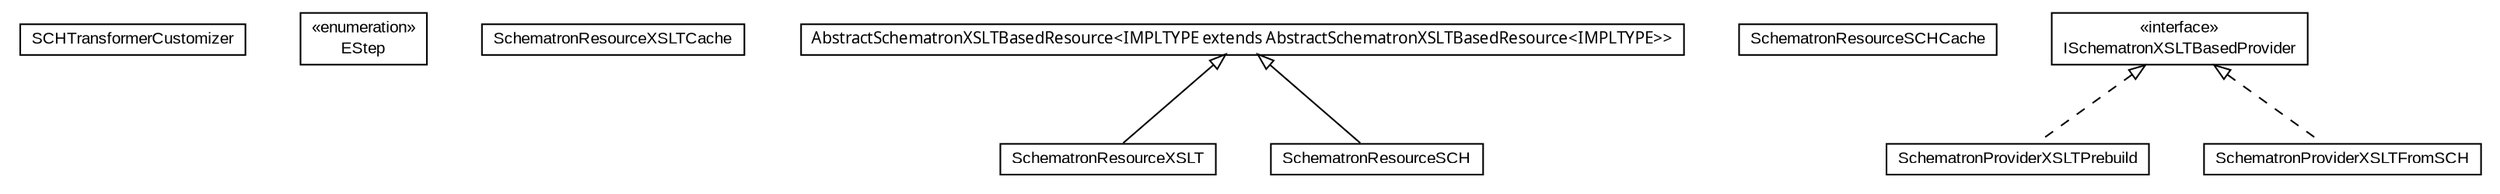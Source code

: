#!/usr/local/bin/dot
#
# Class diagram 
# Generated by UMLGraph version 5.1 (http://www.umlgraph.org/)
#

digraph G {
	edge [fontname="arial",fontsize=10,labelfontname="arial",labelfontsize=10];
	node [fontname="arial",fontsize=10,shape=plaintext];
	nodesep=0.25;
	ranksep=0.5;
	// com.helger.schematron.xslt.SCHTransformerCustomizer
	c2282 [label=<<table title="com.helger.schematron.xslt.SCHTransformerCustomizer" border="0" cellborder="1" cellspacing="0" cellpadding="2" port="p" href="./SCHTransformerCustomizer.html">
		<tr><td><table border="0" cellspacing="0" cellpadding="1">
<tr><td align="center" balign="center"> SCHTransformerCustomizer </td></tr>
		</table></td></tr>
		</table>>, fontname="arial", fontcolor="black", fontsize=10.0];
	// com.helger.schematron.xslt.SCHTransformerCustomizer.EStep
	c2283 [label=<<table title="com.helger.schematron.xslt.SCHTransformerCustomizer.EStep" border="0" cellborder="1" cellspacing="0" cellpadding="2" port="p" href="./SCHTransformerCustomizer.EStep.html">
		<tr><td><table border="0" cellspacing="0" cellpadding="1">
<tr><td align="center" balign="center"> &#171;enumeration&#187; </td></tr>
<tr><td align="center" balign="center"> EStep </td></tr>
		</table></td></tr>
		</table>>, fontname="arial", fontcolor="black", fontsize=10.0];
	// com.helger.schematron.xslt.SchematronResourceXSLTCache
	c2284 [label=<<table title="com.helger.schematron.xslt.SchematronResourceXSLTCache" border="0" cellborder="1" cellspacing="0" cellpadding="2" port="p" href="./SchematronResourceXSLTCache.html">
		<tr><td><table border="0" cellspacing="0" cellpadding="1">
<tr><td align="center" balign="center"> SchematronResourceXSLTCache </td></tr>
		</table></td></tr>
		</table>>, fontname="arial", fontcolor="black", fontsize=10.0];
	// com.helger.schematron.xslt.SchematronResourceXSLT
	c2285 [label=<<table title="com.helger.schematron.xslt.SchematronResourceXSLT" border="0" cellborder="1" cellspacing="0" cellpadding="2" port="p" href="./SchematronResourceXSLT.html">
		<tr><td><table border="0" cellspacing="0" cellpadding="1">
<tr><td align="center" balign="center"> SchematronResourceXSLT </td></tr>
		</table></td></tr>
		</table>>, fontname="arial", fontcolor="black", fontsize=10.0];
	// com.helger.schematron.xslt.SchematronResourceSCHCache
	c2286 [label=<<table title="com.helger.schematron.xslt.SchematronResourceSCHCache" border="0" cellborder="1" cellspacing="0" cellpadding="2" port="p" href="./SchematronResourceSCHCache.html">
		<tr><td><table border="0" cellspacing="0" cellpadding="1">
<tr><td align="center" balign="center"> SchematronResourceSCHCache </td></tr>
		</table></td></tr>
		</table>>, fontname="arial", fontcolor="black", fontsize=10.0];
	// com.helger.schematron.xslt.SchematronResourceSCH
	c2287 [label=<<table title="com.helger.schematron.xslt.SchematronResourceSCH" border="0" cellborder="1" cellspacing="0" cellpadding="2" port="p" href="./SchematronResourceSCH.html">
		<tr><td><table border="0" cellspacing="0" cellpadding="1">
<tr><td align="center" balign="center"> SchematronResourceSCH </td></tr>
		</table></td></tr>
		</table>>, fontname="arial", fontcolor="black", fontsize=10.0];
	// com.helger.schematron.xslt.SchematronProviderXSLTPrebuild
	c2288 [label=<<table title="com.helger.schematron.xslt.SchematronProviderXSLTPrebuild" border="0" cellborder="1" cellspacing="0" cellpadding="2" port="p" href="./SchematronProviderXSLTPrebuild.html">
		<tr><td><table border="0" cellspacing="0" cellpadding="1">
<tr><td align="center" balign="center"> SchematronProviderXSLTPrebuild </td></tr>
		</table></td></tr>
		</table>>, fontname="arial", fontcolor="black", fontsize=10.0];
	// com.helger.schematron.xslt.SchematronProviderXSLTFromSCH
	c2289 [label=<<table title="com.helger.schematron.xslt.SchematronProviderXSLTFromSCH" border="0" cellborder="1" cellspacing="0" cellpadding="2" port="p" href="./SchematronProviderXSLTFromSCH.html">
		<tr><td><table border="0" cellspacing="0" cellpadding="1">
<tr><td align="center" balign="center"> SchematronProviderXSLTFromSCH </td></tr>
		</table></td></tr>
		</table>>, fontname="arial", fontcolor="black", fontsize=10.0];
	// com.helger.schematron.xslt.ISchematronXSLTBasedProvider
	c2290 [label=<<table title="com.helger.schematron.xslt.ISchematronXSLTBasedProvider" border="0" cellborder="1" cellspacing="0" cellpadding="2" port="p" href="./ISchematronXSLTBasedProvider.html">
		<tr><td><table border="0" cellspacing="0" cellpadding="1">
<tr><td align="center" balign="center"> &#171;interface&#187; </td></tr>
<tr><td align="center" balign="center"> ISchematronXSLTBasedProvider </td></tr>
		</table></td></tr>
		</table>>, fontname="arial", fontcolor="black", fontsize=10.0];
	// com.helger.schematron.xslt.AbstractSchematronXSLTBasedResource<IMPLTYPE extends com.helger.schematron.xslt.AbstractSchematronXSLTBasedResource<IMPLTYPE>>
	c2291 [label=<<table title="com.helger.schematron.xslt.AbstractSchematronXSLTBasedResource" border="0" cellborder="1" cellspacing="0" cellpadding="2" port="p" href="./AbstractSchematronXSLTBasedResource.html">
		<tr><td><table border="0" cellspacing="0" cellpadding="1">
<tr><td align="center" balign="center"><font face="ariali"> AbstractSchematronXSLTBasedResource&lt;IMPLTYPE extends AbstractSchematronXSLTBasedResource&lt;IMPLTYPE&gt;&gt; </font></td></tr>
		</table></td></tr>
		</table>>, fontname="arial", fontcolor="black", fontsize=10.0];
	//com.helger.schematron.xslt.SchematronResourceXSLT extends com.helger.schematron.xslt.AbstractSchematronXSLTBasedResource<com.helger.schematron.xslt.SchematronResourceXSLT>
	c2291:p -> c2285:p [dir=back,arrowtail=empty];
	//com.helger.schematron.xslt.SchematronResourceSCH extends com.helger.schematron.xslt.AbstractSchematronXSLTBasedResource<com.helger.schematron.xslt.SchematronResourceSCH>
	c2291:p -> c2287:p [dir=back,arrowtail=empty];
	//com.helger.schematron.xslt.SchematronProviderXSLTPrebuild implements com.helger.schematron.xslt.ISchematronXSLTBasedProvider
	c2290:p -> c2288:p [dir=back,arrowtail=empty,style=dashed];
	//com.helger.schematron.xslt.SchematronProviderXSLTFromSCH implements com.helger.schematron.xslt.ISchematronXSLTBasedProvider
	c2290:p -> c2289:p [dir=back,arrowtail=empty,style=dashed];
}

